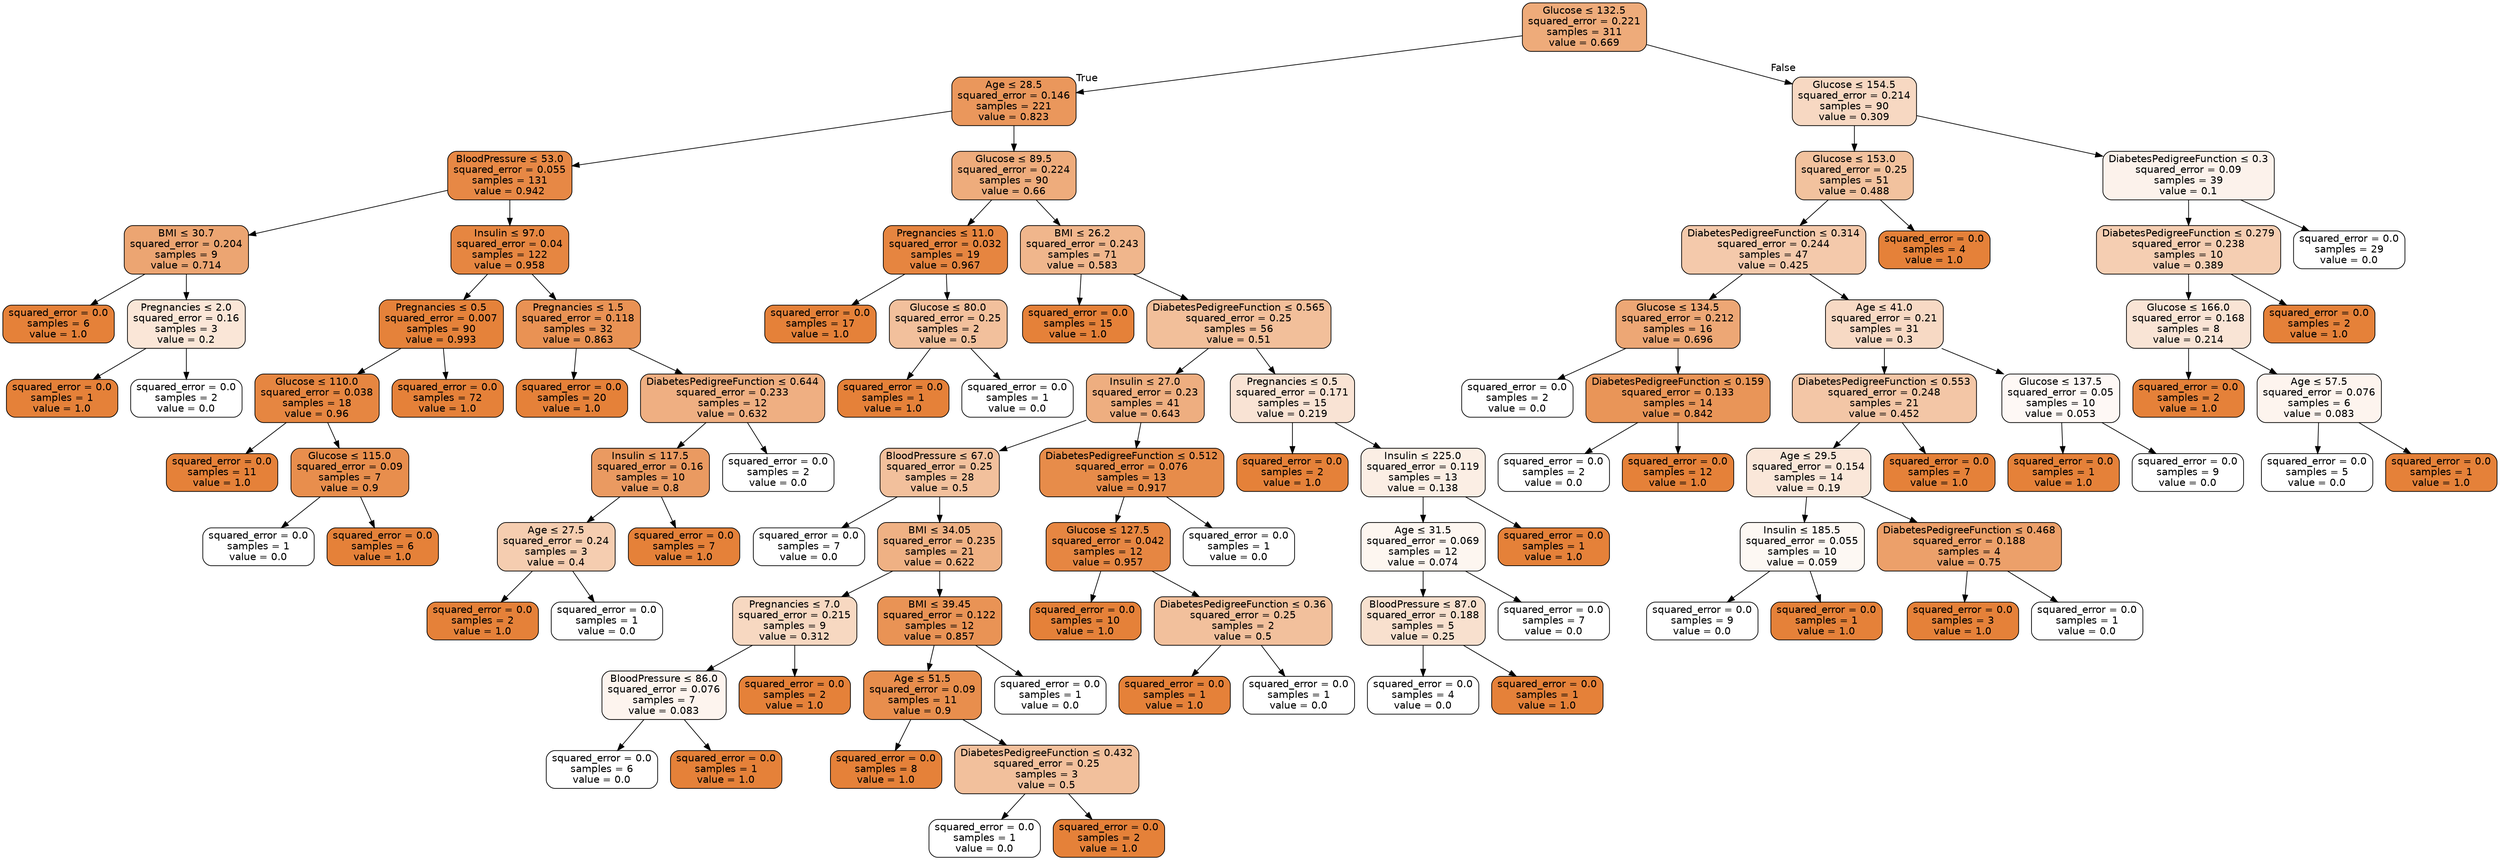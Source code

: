 digraph Tree {
node [shape=box, style="filled, rounded", color="black", fontname="helvetica"] ;
edge [fontname="helvetica"] ;
0 [label=<Glucose &le; 132.5<br/>squared_error = 0.221<br/>samples = 311<br/>value = 0.669>, fillcolor="#eeab7a"] ;
1 [label=<Age &le; 28.5<br/>squared_error = 0.146<br/>samples = 221<br/>value = 0.823>, fillcolor="#ea975c"] ;
0 -> 1 [labeldistance=2.5, labelangle=45, headlabel="True"] ;
2 [label=<BloodPressure &le; 53.0<br/>squared_error = 0.055<br/>samples = 131<br/>value = 0.942>, fillcolor="#e78845"] ;
1 -> 2 ;
3 [label=<BMI &le; 30.7<br/>squared_error = 0.204<br/>samples = 9<br/>value = 0.714>, fillcolor="#eca572"] ;
2 -> 3 ;
4 [label=<squared_error = 0.0<br/>samples = 6<br/>value = 1.0>, fillcolor="#e58139"] ;
3 -> 4 ;
5 [label=<Pregnancies &le; 2.0<br/>squared_error = 0.16<br/>samples = 3<br/>value = 0.2>, fillcolor="#fae6d7"] ;
3 -> 5 ;
6 [label=<squared_error = 0.0<br/>samples = 1<br/>value = 1.0>, fillcolor="#e58139"] ;
5 -> 6 ;
7 [label=<squared_error = 0.0<br/>samples = 2<br/>value = 0.0>, fillcolor="#ffffff"] ;
5 -> 7 ;
8 [label=<Insulin &le; 97.0<br/>squared_error = 0.04<br/>samples = 122<br/>value = 0.958>, fillcolor="#e68641"] ;
2 -> 8 ;
9 [label=<Pregnancies &le; 0.5<br/>squared_error = 0.007<br/>samples = 90<br/>value = 0.993>, fillcolor="#e5823a"] ;
8 -> 9 ;
10 [label=<Glucose &le; 110.0<br/>squared_error = 0.038<br/>samples = 18<br/>value = 0.96>, fillcolor="#e68641"] ;
9 -> 10 ;
11 [label=<squared_error = 0.0<br/>samples = 11<br/>value = 1.0>, fillcolor="#e58139"] ;
10 -> 11 ;
12 [label=<Glucose &le; 115.0<br/>squared_error = 0.09<br/>samples = 7<br/>value = 0.9>, fillcolor="#e88e4d"] ;
10 -> 12 ;
13 [label=<squared_error = 0.0<br/>samples = 1<br/>value = 0.0>, fillcolor="#ffffff"] ;
12 -> 13 ;
14 [label=<squared_error = 0.0<br/>samples = 6<br/>value = 1.0>, fillcolor="#e58139"] ;
12 -> 14 ;
15 [label=<squared_error = 0.0<br/>samples = 72<br/>value = 1.0>, fillcolor="#e58139"] ;
9 -> 15 ;
16 [label=<Pregnancies &le; 1.5<br/>squared_error = 0.118<br/>samples = 32<br/>value = 0.863>, fillcolor="#e99254"] ;
8 -> 16 ;
17 [label=<squared_error = 0.0<br/>samples = 20<br/>value = 1.0>, fillcolor="#e58139"] ;
16 -> 17 ;
18 [label=<DiabetesPedigreeFunction &le; 0.644<br/>squared_error = 0.233<br/>samples = 12<br/>value = 0.632>, fillcolor="#efaf82"] ;
16 -> 18 ;
19 [label=<Insulin &le; 117.5<br/>squared_error = 0.16<br/>samples = 10<br/>value = 0.8>, fillcolor="#ea9a61"] ;
18 -> 19 ;
20 [label=<Age &le; 27.5<br/>squared_error = 0.24<br/>samples = 3<br/>value = 0.4>, fillcolor="#f5cdb0"] ;
19 -> 20 ;
21 [label=<squared_error = 0.0<br/>samples = 2<br/>value = 1.0>, fillcolor="#e58139"] ;
20 -> 21 ;
22 [label=<squared_error = 0.0<br/>samples = 1<br/>value = 0.0>, fillcolor="#ffffff"] ;
20 -> 22 ;
23 [label=<squared_error = 0.0<br/>samples = 7<br/>value = 1.0>, fillcolor="#e58139"] ;
19 -> 23 ;
24 [label=<squared_error = 0.0<br/>samples = 2<br/>value = 0.0>, fillcolor="#ffffff"] ;
18 -> 24 ;
25 [label=<Glucose &le; 89.5<br/>squared_error = 0.224<br/>samples = 90<br/>value = 0.66>, fillcolor="#eeac7c"] ;
1 -> 25 ;
26 [label=<Pregnancies &le; 11.0<br/>squared_error = 0.032<br/>samples = 19<br/>value = 0.967>, fillcolor="#e68540"] ;
25 -> 26 ;
27 [label=<squared_error = 0.0<br/>samples = 17<br/>value = 1.0>, fillcolor="#e58139"] ;
26 -> 27 ;
28 [label=<Glucose &le; 80.0<br/>squared_error = 0.25<br/>samples = 2<br/>value = 0.5>, fillcolor="#f2c09c"] ;
26 -> 28 ;
29 [label=<squared_error = 0.0<br/>samples = 1<br/>value = 1.0>, fillcolor="#e58139"] ;
28 -> 29 ;
30 [label=<squared_error = 0.0<br/>samples = 1<br/>value = 0.0>, fillcolor="#ffffff"] ;
28 -> 30 ;
31 [label=<BMI &le; 26.2<br/>squared_error = 0.243<br/>samples = 71<br/>value = 0.583>, fillcolor="#f0b68c"] ;
25 -> 31 ;
32 [label=<squared_error = 0.0<br/>samples = 15<br/>value = 1.0>, fillcolor="#e58139"] ;
31 -> 32 ;
33 [label=<DiabetesPedigreeFunction &le; 0.565<br/>squared_error = 0.25<br/>samples = 56<br/>value = 0.51>, fillcolor="#f2bf9a"] ;
31 -> 33 ;
34 [label=<Insulin &le; 27.0<br/>squared_error = 0.23<br/>samples = 41<br/>value = 0.643>, fillcolor="#eeae80"] ;
33 -> 34 ;
35 [label=<BloodPressure &le; 67.0<br/>squared_error = 0.25<br/>samples = 28<br/>value = 0.5>, fillcolor="#f2c09c"] ;
34 -> 35 ;
36 [label=<squared_error = 0.0<br/>samples = 7<br/>value = 0.0>, fillcolor="#ffffff"] ;
35 -> 36 ;
37 [label=<BMI &le; 34.05<br/>squared_error = 0.235<br/>samples = 21<br/>value = 0.622>, fillcolor="#efb184"] ;
35 -> 37 ;
38 [label=<Pregnancies &le; 7.0<br/>squared_error = 0.215<br/>samples = 9<br/>value = 0.312>, fillcolor="#f7d8c1"] ;
37 -> 38 ;
39 [label=<BloodPressure &le; 86.0<br/>squared_error = 0.076<br/>samples = 7<br/>value = 0.083>, fillcolor="#fdf4ee"] ;
38 -> 39 ;
40 [label=<squared_error = 0.0<br/>samples = 6<br/>value = 0.0>, fillcolor="#ffffff"] ;
39 -> 40 ;
41 [label=<squared_error = 0.0<br/>samples = 1<br/>value = 1.0>, fillcolor="#e58139"] ;
39 -> 41 ;
42 [label=<squared_error = 0.0<br/>samples = 2<br/>value = 1.0>, fillcolor="#e58139"] ;
38 -> 42 ;
43 [label=<BMI &le; 39.45<br/>squared_error = 0.122<br/>samples = 12<br/>value = 0.857>, fillcolor="#e99355"] ;
37 -> 43 ;
44 [label=<Age &le; 51.5<br/>squared_error = 0.09<br/>samples = 11<br/>value = 0.9>, fillcolor="#e88e4d"] ;
43 -> 44 ;
45 [label=<squared_error = 0.0<br/>samples = 8<br/>value = 1.0>, fillcolor="#e58139"] ;
44 -> 45 ;
46 [label=<DiabetesPedigreeFunction &le; 0.432<br/>squared_error = 0.25<br/>samples = 3<br/>value = 0.5>, fillcolor="#f2c09c"] ;
44 -> 46 ;
47 [label=<squared_error = 0.0<br/>samples = 1<br/>value = 0.0>, fillcolor="#ffffff"] ;
46 -> 47 ;
48 [label=<squared_error = 0.0<br/>samples = 2<br/>value = 1.0>, fillcolor="#e58139"] ;
46 -> 48 ;
49 [label=<squared_error = 0.0<br/>samples = 1<br/>value = 0.0>, fillcolor="#ffffff"] ;
43 -> 49 ;
50 [label=<DiabetesPedigreeFunction &le; 0.512<br/>squared_error = 0.076<br/>samples = 13<br/>value = 0.917>, fillcolor="#e78c4a"] ;
34 -> 50 ;
51 [label=<Glucose &le; 127.5<br/>squared_error = 0.042<br/>samples = 12<br/>value = 0.957>, fillcolor="#e68642"] ;
50 -> 51 ;
52 [label=<squared_error = 0.0<br/>samples = 10<br/>value = 1.0>, fillcolor="#e58139"] ;
51 -> 52 ;
53 [label=<DiabetesPedigreeFunction &le; 0.36<br/>squared_error = 0.25<br/>samples = 2<br/>value = 0.5>, fillcolor="#f2c09c"] ;
51 -> 53 ;
54 [label=<squared_error = 0.0<br/>samples = 1<br/>value = 1.0>, fillcolor="#e58139"] ;
53 -> 54 ;
55 [label=<squared_error = 0.0<br/>samples = 1<br/>value = 0.0>, fillcolor="#ffffff"] ;
53 -> 55 ;
56 [label=<squared_error = 0.0<br/>samples = 1<br/>value = 0.0>, fillcolor="#ffffff"] ;
50 -> 56 ;
57 [label=<Pregnancies &le; 0.5<br/>squared_error = 0.171<br/>samples = 15<br/>value = 0.219>, fillcolor="#f9e3d4"] ;
33 -> 57 ;
58 [label=<squared_error = 0.0<br/>samples = 2<br/>value = 1.0>, fillcolor="#e58139"] ;
57 -> 58 ;
59 [label=<Insulin &le; 225.0<br/>squared_error = 0.119<br/>samples = 13<br/>value = 0.138>, fillcolor="#fbeee4"] ;
57 -> 59 ;
60 [label=<Age &le; 31.5<br/>squared_error = 0.069<br/>samples = 12<br/>value = 0.074>, fillcolor="#fdf6f0"] ;
59 -> 60 ;
61 [label=<BloodPressure &le; 87.0<br/>squared_error = 0.188<br/>samples = 5<br/>value = 0.25>, fillcolor="#f8e0ce"] ;
60 -> 61 ;
62 [label=<squared_error = 0.0<br/>samples = 4<br/>value = 0.0>, fillcolor="#ffffff"] ;
61 -> 62 ;
63 [label=<squared_error = 0.0<br/>samples = 1<br/>value = 1.0>, fillcolor="#e58139"] ;
61 -> 63 ;
64 [label=<squared_error = 0.0<br/>samples = 7<br/>value = 0.0>, fillcolor="#ffffff"] ;
60 -> 64 ;
65 [label=<squared_error = 0.0<br/>samples = 1<br/>value = 1.0>, fillcolor="#e58139"] ;
59 -> 65 ;
66 [label=<Glucose &le; 154.5<br/>squared_error = 0.214<br/>samples = 90<br/>value = 0.309>, fillcolor="#f7d8c2"] ;
0 -> 66 [labeldistance=2.5, labelangle=-45, headlabel="False"] ;
67 [label=<Glucose &le; 153.0<br/>squared_error = 0.25<br/>samples = 51<br/>value = 0.488>, fillcolor="#f2c29e"] ;
66 -> 67 ;
68 [label=<DiabetesPedigreeFunction &le; 0.314<br/>squared_error = 0.244<br/>samples = 47<br/>value = 0.425>, fillcolor="#f4c9ab"] ;
67 -> 68 ;
69 [label=<Glucose &le; 134.5<br/>squared_error = 0.212<br/>samples = 16<br/>value = 0.696>, fillcolor="#eda775"] ;
68 -> 69 ;
70 [label=<squared_error = 0.0<br/>samples = 2<br/>value = 0.0>, fillcolor="#ffffff"] ;
69 -> 70 ;
71 [label=<DiabetesPedigreeFunction &le; 0.159<br/>squared_error = 0.133<br/>samples = 14<br/>value = 0.842>, fillcolor="#e99558"] ;
69 -> 71 ;
72 [label=<squared_error = 0.0<br/>samples = 2<br/>value = 0.0>, fillcolor="#ffffff"] ;
71 -> 72 ;
73 [label=<squared_error = 0.0<br/>samples = 12<br/>value = 1.0>, fillcolor="#e58139"] ;
71 -> 73 ;
74 [label=<Age &le; 41.0<br/>squared_error = 0.21<br/>samples = 31<br/>value = 0.3>, fillcolor="#f7d9c4"] ;
68 -> 74 ;
75 [label=<DiabetesPedigreeFunction &le; 0.553<br/>squared_error = 0.248<br/>samples = 21<br/>value = 0.452>, fillcolor="#f3c6a6"] ;
74 -> 75 ;
76 [label=<Age &le; 29.5<br/>squared_error = 0.154<br/>samples = 14<br/>value = 0.19>, fillcolor="#fae7d9"] ;
75 -> 76 ;
77 [label=<Insulin &le; 185.5<br/>squared_error = 0.055<br/>samples = 10<br/>value = 0.059>, fillcolor="#fdf8f3"] ;
76 -> 77 ;
78 [label=<squared_error = 0.0<br/>samples = 9<br/>value = 0.0>, fillcolor="#ffffff"] ;
77 -> 78 ;
79 [label=<squared_error = 0.0<br/>samples = 1<br/>value = 1.0>, fillcolor="#e58139"] ;
77 -> 79 ;
80 [label=<DiabetesPedigreeFunction &le; 0.468<br/>squared_error = 0.188<br/>samples = 4<br/>value = 0.75>, fillcolor="#eca06a"] ;
76 -> 80 ;
81 [label=<squared_error = 0.0<br/>samples = 3<br/>value = 1.0>, fillcolor="#e58139"] ;
80 -> 81 ;
82 [label=<squared_error = 0.0<br/>samples = 1<br/>value = 0.0>, fillcolor="#ffffff"] ;
80 -> 82 ;
83 [label=<squared_error = 0.0<br/>samples = 7<br/>value = 1.0>, fillcolor="#e58139"] ;
75 -> 83 ;
84 [label=<Glucose &le; 137.5<br/>squared_error = 0.05<br/>samples = 10<br/>value = 0.053>, fillcolor="#fef8f5"] ;
74 -> 84 ;
85 [label=<squared_error = 0.0<br/>samples = 1<br/>value = 1.0>, fillcolor="#e58139"] ;
84 -> 85 ;
86 [label=<squared_error = 0.0<br/>samples = 9<br/>value = 0.0>, fillcolor="#ffffff"] ;
84 -> 86 ;
87 [label=<squared_error = 0.0<br/>samples = 4<br/>value = 1.0>, fillcolor="#e58139"] ;
67 -> 87 ;
88 [label=<DiabetesPedigreeFunction &le; 0.3<br/>squared_error = 0.09<br/>samples = 39<br/>value = 0.1>, fillcolor="#fcf2eb"] ;
66 -> 88 ;
89 [label=<DiabetesPedigreeFunction &le; 0.279<br/>squared_error = 0.238<br/>samples = 10<br/>value = 0.389>, fillcolor="#f5ceb2"] ;
88 -> 89 ;
90 [label=<Glucose &le; 166.0<br/>squared_error = 0.168<br/>samples = 8<br/>value = 0.214>, fillcolor="#f9e4d5"] ;
89 -> 90 ;
91 [label=<squared_error = 0.0<br/>samples = 2<br/>value = 1.0>, fillcolor="#e58139"] ;
90 -> 91 ;
92 [label=<Age &le; 57.5<br/>squared_error = 0.076<br/>samples = 6<br/>value = 0.083>, fillcolor="#fdf4ee"] ;
90 -> 92 ;
93 [label=<squared_error = 0.0<br/>samples = 5<br/>value = 0.0>, fillcolor="#ffffff"] ;
92 -> 93 ;
94 [label=<squared_error = 0.0<br/>samples = 1<br/>value = 1.0>, fillcolor="#e58139"] ;
92 -> 94 ;
95 [label=<squared_error = 0.0<br/>samples = 2<br/>value = 1.0>, fillcolor="#e58139"] ;
89 -> 95 ;
96 [label=<squared_error = 0.0<br/>samples = 29<br/>value = 0.0>, fillcolor="#ffffff"] ;
88 -> 96 ;
}